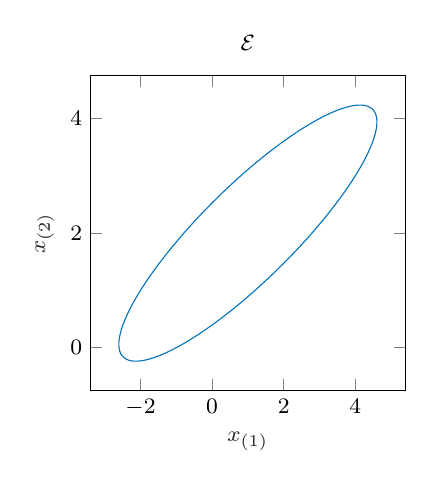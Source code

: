 % This file was created by matlab2tikz.
%
\definecolor{mycolor1}{rgb}{0.0,0.447,0.741}%
%
\begin{tikzpicture}
\footnotesize

\begin{axis}[%
width=4cm,
height=4cm,
at={(0in,0in)},
scale only axis,
xmin=-3.4,
xmax=5.4,
xlabel style={font=\color{white!15!black}},
xlabel={$x_{(1)}$},
ymin=-0.75,
ymax=4.75,
ylabel style={font=\color{white!15!black}},
ylabel={$x_{(2)}$},
axis background/.style={fill=white},
title style={font=\bfseries},
title={$\mathcal{E}$}
]
\addplot [color=mycolor1, forget plot]
  table[row sep=crcr]{%
-2.573	-0.073\\
-2.574	-0.071\\
-2.574	-0.07\\
-2.575	-0.069\\
-2.576	-0.068\\
-2.576	-0.066\\
-2.577	-0.065\\
-2.579	-0.063\\
-2.579	-0.061\\
-2.58	-0.06\\
-2.58	-0.059\\
-2.583	-0.054\\
-2.583	-0.052\\
-2.585	-0.048\\
-2.586	-0.047\\
-2.586	-0.046\\
-2.587	-0.044\\
-2.587	-0.043\\
-2.588	-0.042\\
-2.588	-0.04\\
-2.591	-0.032\\
-2.592	-0.03\\
-2.592	-0.029\\
-2.593	-0.027\\
-2.593	-0.026\\
-2.594	-0.024\\
-2.594	-0.023\\
-2.595	-0.021\\
-2.595	-0.02\\
-2.596	-0.018\\
-2.596	-0.017\\
-2.597	-0.012\\
-2.598	-0.009\\
-2.598	-0.008\\
-2.599	-0.004\\
-2.6	-0.001\\
-2.6	0.0\\
-2.6	0.002\\
-2.601	0.004\\
-2.601	0.005\\
-2.602	0.01\\
-2.602	0.012\\
-2.602	0.014\\
-2.603	0.016\\
-2.603	0.017\\
-2.603	0.019\\
-2.603	0.021\\
-2.604	0.023\\
-2.604	0.025\\
-2.604	0.026\\
-2.604	0.028\\
-2.604	0.03\\
-2.604	0.032\\
-2.605	0.034\\
-2.605	0.036\\
-2.605	0.038\\
-2.605	0.04\\
-2.605	0.048\\
-2.605	0.05\\
-2.606	0.052\\
-2.606	0.056\\
-2.606	0.058\\
-2.606	0.06\\
-2.606	0.067\\
-2.605	0.069\\
-2.605	0.078\\
-2.605	0.081\\
-2.604	0.086\\
-2.604	0.096\\
-2.603	0.103\\
-2.603	0.106\\
-2.602	0.109\\
-2.602	0.111\\
-2.601	0.114\\
-2.601	0.117\\
-2.6	0.12\\
-2.6	0.123\\
-2.599	0.129\\
-2.599	0.132\\
-2.598	0.135\\
-2.597	0.141\\
-2.595	0.15\\
-2.594	0.154\\
-2.593	0.157\\
-2.592	0.16\\
-2.591	0.164\\
-2.591	0.167\\
-2.59	0.171\\
-2.589	0.174\\
-2.587	0.182\\
-2.585	0.189\\
-2.582	0.197\\
-2.581	0.201\\
-2.58	0.205\\
-2.578	0.209\\
-2.577	0.214\\
-2.575	0.218\\
-2.574	0.222\\
-2.572	0.227\\
-2.571	0.231\\
-2.569	0.236\\
-2.567	0.241\\
-2.565	0.245\\
-2.563	0.25\\
-2.562	0.255\\
-2.559	0.26\\
-2.557	0.265\\
-2.553	0.276\\
-2.55	0.281\\
-2.546	0.292\\
-2.543	0.298\\
-2.54	0.304\\
-2.537	0.31\\
-2.534	0.316\\
-2.528	0.329\\
-2.525	0.335\\
-2.522	0.342\\
-2.518	0.349\\
-2.514	0.356\\
-2.51	0.363\\
-2.506	0.37\\
-2.502	0.378\\
-2.498	0.385\\
-2.494	0.393\\
-2.489	0.401\\
-2.484	0.409\\
-2.479	0.417\\
-2.474	0.426\\
-2.469	0.434\\
-2.463	0.443\\
-2.458	0.453\\
-2.452	0.462\\
-2.446	0.471\\
-2.439	0.481\\
-2.433	0.491\\
-2.425	0.502\\
-2.418	0.512\\
-2.411	0.523\\
-2.403	0.534\\
-2.395	0.546\\
-2.386	0.558\\
-2.377	0.57\\
-2.368	0.582\\
-2.359	0.595\\
-2.349	0.608\\
-2.338	0.622\\
-2.327	0.636\\
-2.316	0.65\\
-2.304	0.665\\
-2.292	0.68\\
-2.279	0.695\\
-2.266	0.711\\
-2.252	0.728\\
-2.238	0.745\\
-2.222	0.762\\
-2.207	0.781\\
-2.19	0.799\\
-2.173	0.818\\
-2.155	0.838\\
-2.136	0.859\\
-2.117	0.88\\
-2.096	0.901\\
-2.075	0.924\\
-2.052	0.947\\
-2.029	0.971\\
-2.005	0.995\\
-1.979	1.021\\
-1.953	1.047\\
-1.925	1.074\\
-1.896	1.102\\
-1.865	1.131\\
-1.833	1.16\\
-1.8	1.191\\
-1.766	1.222\\
-1.73	1.255\\
-1.692	1.289\\
-1.652	1.323\\
-1.611	1.359\\
-1.568	1.396\\
-1.523	1.434\\
-1.477	1.473\\
-1.428	1.513\\
-1.377	1.554\\
-1.324	1.597\\
-1.27	1.64\\
-1.212	1.685\\
-1.153	1.73\\
-1.092	1.777\\
-1.028	1.825\\
-0.962	1.874\\
-0.893	1.925\\
-0.823	1.976\\
-0.75	2.028\\
-0.675	2.08\\
-0.598	2.134\\
-0.518	2.189\\
-0.437	2.244\\
-0.353	2.3\\
-0.268	2.356\\
-0.181	2.412\\
-0.092	2.469\\
-0.002	2.526\\
0.09	2.583\\
0.182	2.64\\
0.276	2.697\\
0.371	2.754\\
0.466	2.81\\
0.562	2.865\\
0.658	2.92\\
0.754	2.974\\
0.85	3.028\\
0.945	3.08\\
1.04	3.131\\
1.135	3.181\\
1.228	3.23\\
1.32	3.277\\
1.411	3.324\\
1.501	3.369\\
1.59	3.412\\
1.676	3.454\\
1.761	3.494\\
1.844	3.533\\
1.926	3.571\\
2.005	3.607\\
2.082	3.641\\
2.158	3.674\\
2.231	3.706\\
2.302	3.736\\
2.371	3.764\\
2.438	3.792\\
2.503	3.818\\
2.567	3.843\\
2.627	3.866\\
2.687	3.889\\
2.744	3.91\\
2.799	3.93\\
2.852	3.949\\
2.903	3.967\\
2.953	3.984\\
3.001	4.0\\
3.047	4.016\\
3.092	4.03\\
3.135	4.044\\
3.176	4.056\\
3.216	4.069\\
3.255	4.08\\
3.292	4.091\\
3.328	4.101\\
3.363	4.11\\
3.397	4.119\\
3.429	4.128\\
3.46	4.136\\
3.49	4.143\\
3.519	4.15\\
3.547	4.157\\
3.574	4.163\\
3.6	4.169\\
3.625	4.174\\
3.65	4.179\\
3.673	4.184\\
3.696	4.188\\
3.718	4.192\\
3.739	4.196\\
3.76	4.2\\
3.78	4.203\\
3.799	4.206\\
3.817	4.209\\
3.835	4.212\\
3.853	4.215\\
3.87	4.217\\
3.886	4.219\\
3.902	4.221\\
3.917	4.223\\
3.932	4.224\\
3.947	4.226\\
3.961	4.227\\
3.974	4.229\\
3.988	4.23\\
4.0	4.231\\
4.013	4.232\\
4.025	4.232\\
4.037	4.233\\
4.048	4.234\\
4.059	4.234\\
4.07	4.235\\
4.08	4.235\\
4.091	4.236\\
4.101	4.236\\
4.11	4.236\\
4.12	4.236\\
4.129	4.236\\
4.138	4.236\\
4.146	4.236\\
4.155	4.236\\
4.163	4.236\\
4.171	4.236\\
4.179	4.235\\
4.187	4.235\\
4.194	4.235\\
4.201	4.234\\
4.208	4.234\\
4.215	4.233\\
4.222	4.233\\
4.229	4.232\\
4.235	4.232\\
4.242	4.231\\
4.254	4.23\\
4.26	4.229\\
4.265	4.229\\
4.271	4.228\\
4.277	4.227\\
4.282	4.227\\
4.287	4.226\\
4.292	4.225\\
4.297	4.224\\
4.307	4.223\\
4.312	4.222\\
4.317	4.221\\
4.321	4.22\\
4.326	4.219\\
4.33	4.218\\
4.334	4.218\\
4.338	4.217\\
4.343	4.216\\
4.351	4.214\\
4.354	4.213\\
4.358	4.212\\
4.362	4.211\\
4.366	4.21\\
4.369	4.209\\
4.373	4.208\\
4.376	4.207\\
4.38	4.206\\
4.383	4.205\\
4.389	4.203\\
4.399	4.2\\
4.405	4.198\\
4.408	4.197\\
4.41	4.196\\
4.413	4.195\\
4.421	4.192\\
4.424	4.191\\
4.427	4.19\\
4.429	4.189\\
4.432	4.188\\
4.434	4.187\\
4.437	4.186\\
4.441	4.184\\
4.444	4.183\\
4.446	4.182\\
4.448	4.181\\
4.451	4.18\\
4.453	4.179\\
4.455	4.178\\
4.459	4.176\\
4.461	4.175\\
4.463	4.173\\
4.465	4.172\\
4.467	4.171\\
4.469	4.17\\
4.473	4.168\\
4.475	4.167\\
4.479	4.165\\
4.48	4.164\\
4.482	4.163\\
4.484	4.162\\
4.486	4.161\\
4.487	4.16\\
4.489	4.159\\
4.491	4.157\\
4.492	4.156\\
4.494	4.155\\
4.495	4.154\\
4.497	4.153\\
4.499	4.152\\
4.502	4.15\\
4.503	4.149\\
4.506	4.147\\
4.51	4.143\\
4.512	4.142\\
4.514	4.14\\
4.517	4.138\\
4.519	4.137\\
4.52	4.136\\
4.521	4.135\\
4.522	4.134\\
4.524	4.133\\
4.531	4.126\\
4.54	4.117\\
4.541	4.116\\
4.542	4.115\\
4.543	4.114\\
4.544	4.113\\
4.545	4.112\\
4.546	4.11\\
4.547	4.109\\
4.548	4.108\\
4.549	4.107\\
4.55	4.106\\
4.551	4.105\\
4.552	4.104\\
4.553	4.102\\
4.553	4.101\\
4.554	4.1\\
4.556	4.098\\
4.557	4.097\\
4.558	4.095\\
4.559	4.094\\
4.56	4.093\\
4.561	4.092\\
4.561	4.091\\
4.562	4.09\\
4.563	4.088\\
4.566	4.084\\
4.567	4.082\\
4.569	4.08\\
4.569	4.079\\
4.57	4.078\\
4.571	4.076\\
4.572	4.075\\
4.573	4.073\\
4.574	4.071\\
4.574	4.07\\
4.575	4.069\\
4.576	4.068\\
4.577	4.066\\
4.577	4.065\\
4.579	4.063\\
4.579	4.061\\
4.58	4.06\\
4.58	4.059\\
4.583	4.054\\
4.583	4.052\\
4.585	4.048\\
4.586	4.047\\
4.586	4.046\\
4.587	4.044\\
4.587	4.043\\
4.588	4.042\\
4.588	4.04\\
4.591	4.032\\
4.592	4.03\\
4.593	4.029\\
4.593	4.027\\
4.593	4.026\\
4.594	4.024\\
4.594	4.023\\
4.595	4.021\\
4.595	4.02\\
4.596	4.019\\
4.596	4.017\\
4.597	4.012\\
4.598	4.009\\
4.598	4.008\\
4.599	4.005\\
4.6	4.001\\
4.6	4.0\\
4.6	3.998\\
4.601	3.996\\
4.601	3.995\\
4.602	3.99\\
4.602	3.988\\
4.602	3.986\\
4.603	3.984\\
4.603	3.983\\
4.603	3.981\\
4.603	3.979\\
4.604	3.977\\
4.604	3.975\\
4.604	3.974\\
4.604	3.972\\
4.604	3.97\\
4.604	3.968\\
4.605	3.966\\
4.605	3.964\\
4.605	3.962\\
4.605	3.96\\
4.605	3.952\\
4.605	3.95\\
4.606	3.948\\
4.606	3.944\\
4.606	3.942\\
4.606	3.94\\
4.606	3.933\\
4.605	3.931\\
4.605	3.922\\
4.605	3.919\\
4.604	3.914\\
4.604	3.905\\
4.603	3.897\\
4.603	3.894\\
4.602	3.891\\
4.602	3.889\\
4.601	3.886\\
4.601	3.883\\
4.601	3.88\\
4.6	3.877\\
4.599	3.872\\
4.598	3.869\\
4.598	3.865\\
4.597	3.859\\
4.595	3.85\\
4.594	3.846\\
4.593	3.843\\
4.592	3.84\\
4.591	3.836\\
4.591	3.833\\
4.59	3.829\\
4.589	3.826\\
4.587	3.818\\
4.585	3.811\\
4.582	3.803\\
4.581	3.799\\
4.58	3.795\\
4.578	3.791\\
4.577	3.786\\
4.575	3.782\\
4.574	3.778\\
4.572	3.773\\
4.571	3.769\\
4.569	3.764\\
4.567	3.759\\
4.565	3.755\\
4.564	3.75\\
4.561	3.745\\
4.559	3.74\\
4.557	3.735\\
4.553	3.724\\
4.551	3.719\\
4.545	3.708\\
4.543	3.702\\
4.54	3.696\\
4.537	3.69\\
4.534	3.684\\
4.528	3.671\\
4.525	3.665\\
4.521	3.658\\
4.518	3.651\\
4.514	3.644\\
4.511	3.637\\
4.506	3.63\\
4.502	3.623\\
4.498	3.615\\
4.494	3.607\\
4.489	3.599\\
4.484	3.591\\
4.479	3.583\\
4.474	3.574\\
4.469	3.566\\
4.463	3.557\\
4.458	3.547\\
4.452	3.538\\
4.446	3.529\\
4.439	3.519\\
4.433	3.509\\
4.426	3.498\\
4.418	3.488\\
4.411	3.477\\
4.403	3.466\\
4.395	3.454\\
4.386	3.442\\
4.377	3.43\\
4.368	3.418\\
4.359	3.405\\
4.349	3.392\\
4.338	3.378\\
4.327	3.364\\
4.316	3.35\\
4.304	3.335\\
4.292	3.32\\
4.279	3.305\\
4.266	3.289\\
4.252	3.272\\
4.238	3.255\\
4.222	3.237\\
4.207	3.219\\
4.19	3.201\\
4.173	3.182\\
4.155	3.162\\
4.136	3.141\\
4.117	3.12\\
4.096	3.099\\
4.075	3.076\\
4.052	3.053\\
4.029	3.029\\
4.005	3.005\\
3.979	2.979\\
3.953	2.953\\
3.925	2.926\\
3.896	2.898\\
3.865	2.869\\
3.833	2.84\\
3.8	2.809\\
3.766	2.777\\
3.729	2.745\\
3.692	2.711\\
3.652	2.677\\
3.611	2.641\\
3.568	2.604\\
3.523	2.566\\
3.477	2.527\\
3.428	2.487\\
3.377	2.446\\
3.324	2.404\\
3.269	2.36\\
3.212	2.315\\
3.153	2.269\\
3.092	2.223\\
3.028	2.175\\
2.962	2.126\\
2.893	2.075\\
2.823	2.024\\
2.75	1.972\\
2.675	1.919\\
2.598	1.866\\
2.518	1.811\\
2.437	1.756\\
2.353	1.7\\
2.268	1.644\\
2.181	1.588\\
2.092	1.531\\
2.002	1.474\\
1.91	1.417\\
1.818	1.36\\
1.724	1.303\\
1.629	1.246\\
1.534	1.19\\
1.438	1.135\\
1.342	1.08\\
1.246	1.026\\
1.15	0.972\\
1.055	0.92\\
0.96	0.869\\
0.865	0.819\\
0.772	0.77\\
0.68	0.723\\
0.589	0.676\\
0.499	0.631\\
0.41	0.588\\
0.324	0.546\\
0.239	0.506\\
0.156	0.467\\
0.074	0.429\\
-0.005	0.393\\
-0.082	0.359\\
-0.158	0.326\\
-0.231	0.294\\
-0.302	0.264\\
-0.371	0.235\\
-0.439	0.208\\
-0.503	0.182\\
-0.567	0.157\\
-0.627	0.134\\
-0.686	0.111\\
-0.744	0.09\\
-0.799	0.07\\
-0.852	0.051\\
-0.903	0.033\\
-0.953	0.016\\
-1.001	-0.0\\
-1.047	-0.016\\
-1.092	-0.03\\
-1.135	-0.044\\
-1.177	-0.056\\
-1.216	-0.069\\
-1.255	-0.08\\
-1.292	-0.091\\
-1.328	-0.101\\
-1.363	-0.11\\
-1.397	-0.119\\
-1.429	-0.128\\
-1.46	-0.136\\
-1.49	-0.143\\
-1.519	-0.15\\
-1.547	-0.157\\
-1.574	-0.163\\
-1.6	-0.169\\
-1.625	-0.174\\
-1.65	-0.179\\
-1.673	-0.184\\
-1.696	-0.188\\
-1.718	-0.193\\
-1.739	-0.196\\
-1.76	-0.2\\
-1.78	-0.203\\
-1.799	-0.206\\
-1.817	-0.209\\
-1.835	-0.212\\
-1.853	-0.215\\
-1.87	-0.217\\
-1.886	-0.219\\
-1.902	-0.221\\
-1.917	-0.223\\
-1.932	-0.225\\
-1.947	-0.226\\
-1.961	-0.227\\
-1.974	-0.229\\
-1.988	-0.23\\
-2.0	-0.231\\
-2.013	-0.232\\
-2.025	-0.233\\
-2.037	-0.233\\
-2.048	-0.234\\
-2.059	-0.234\\
-2.07	-0.235\\
-2.08	-0.235\\
-2.091	-0.235\\
-2.101	-0.236\\
-2.11	-0.236\\
-2.12	-0.236\\
-2.129	-0.236\\
-2.138	-0.236\\
-2.146	-0.236\\
-2.155	-0.236\\
-2.163	-0.236\\
-2.171	-0.235\\
-2.179	-0.235\\
-2.187	-0.235\\
-2.194	-0.235\\
-2.201	-0.234\\
-2.208	-0.234\\
-2.215	-0.233\\
-2.222	-0.233\\
-2.229	-0.232\\
-2.235	-0.232\\
-2.242	-0.231\\
-2.254	-0.23\\
-2.26	-0.229\\
-2.265	-0.229\\
-2.271	-0.228\\
-2.276	-0.227\\
-2.282	-0.227\\
-2.287	-0.226\\
-2.292	-0.225\\
-2.297	-0.224\\
-2.307	-0.223\\
-2.312	-0.222\\
-2.317	-0.221\\
-2.321	-0.22\\
-2.326	-0.219\\
-2.33	-0.218\\
-2.334	-0.218\\
-2.338	-0.217\\
-2.342	-0.216\\
-2.35	-0.214\\
-2.354	-0.213\\
-2.358	-0.212\\
-2.362	-0.211\\
-2.366	-0.21\\
-2.369	-0.209\\
-2.373	-0.208\\
-2.376	-0.207\\
-2.38	-0.206\\
-2.383	-0.205\\
-2.389	-0.203\\
-2.399	-0.2\\
-2.405	-0.198\\
-2.408	-0.197\\
-2.41	-0.196\\
-2.413	-0.195\\
-2.421	-0.192\\
-2.424	-0.191\\
-2.427	-0.19\\
-2.429	-0.189\\
-2.432	-0.188\\
-2.434	-0.187\\
-2.437	-0.186\\
-2.442	-0.184\\
-2.444	-0.183\\
-2.446	-0.182\\
-2.448	-0.181\\
-2.451	-0.18\\
-2.453	-0.179\\
-2.455	-0.178\\
-2.459	-0.175\\
-2.461	-0.174\\
-2.463	-0.173\\
-2.465	-0.172\\
-2.467	-0.171\\
-2.469	-0.17\\
-2.473	-0.168\\
-2.475	-0.167\\
-2.478	-0.165\\
-2.48	-0.164\\
-2.482	-0.163\\
-2.484	-0.162\\
-2.486	-0.161\\
-2.487	-0.16\\
-2.489	-0.159\\
-2.491	-0.158\\
-2.492	-0.156\\
-2.494	-0.155\\
-2.495	-0.154\\
-2.497	-0.153\\
-2.499	-0.152\\
-2.502	-0.15\\
-2.503	-0.149\\
-2.506	-0.147\\
-2.51	-0.143\\
-2.512	-0.142\\
-2.514	-0.14\\
-2.517	-0.138\\
-2.518	-0.137\\
-2.52	-0.136\\
-2.521	-0.135\\
-2.522	-0.134\\
-2.524	-0.133\\
-2.531	-0.126\\
-2.54	-0.117\\
-2.541	-0.116\\
-2.542	-0.115\\
-2.543	-0.114\\
-2.544	-0.113\\
-2.545	-0.112\\
-2.546	-0.11\\
-2.547	-0.109\\
-2.548	-0.108\\
-2.549	-0.107\\
-2.55	-0.106\\
-2.551	-0.105\\
-2.552	-0.103\\
-2.553	-0.102\\
-2.554	-0.101\\
-2.554	-0.1\\
-2.556	-0.098\\
-2.557	-0.097\\
-2.558	-0.095\\
-2.559	-0.094\\
-2.56	-0.093\\
-2.561	-0.092\\
-2.561	-0.091\\
-2.562	-0.09\\
-2.563	-0.088\\
-2.566	-0.084\\
-2.567	-0.082\\
-2.569	-0.08\\
-2.569	-0.079\\
-2.57	-0.078\\
-2.571	-0.076\\
-2.572	-0.075\\
-2.573	-0.073\\
};
\end{axis}
\end{tikzpicture}%